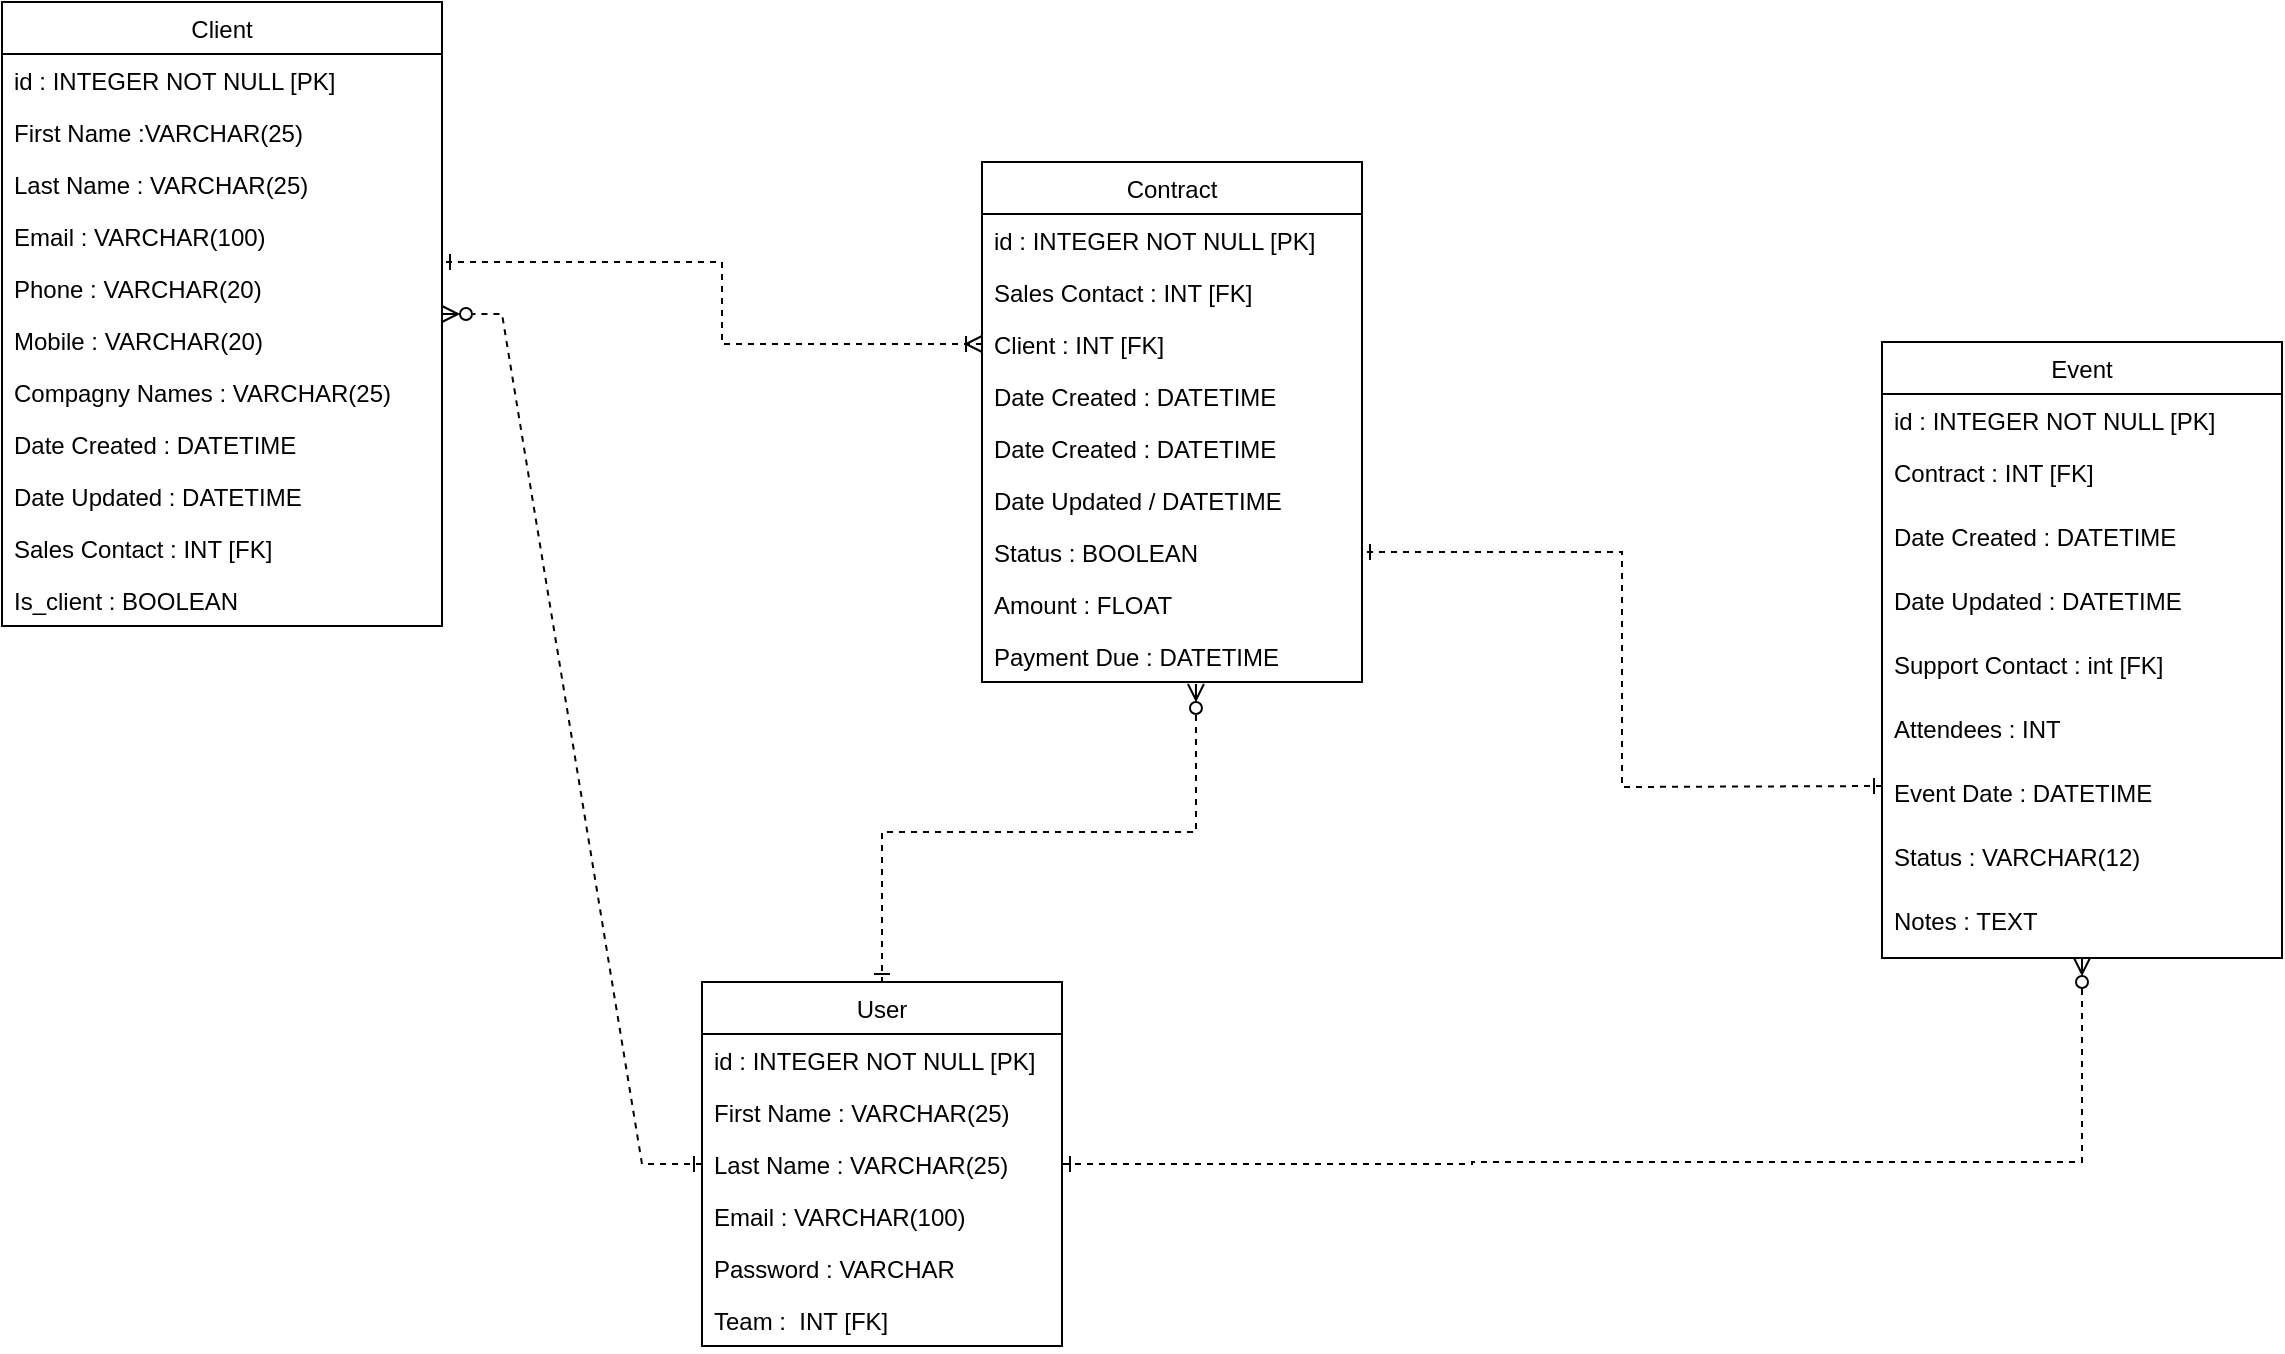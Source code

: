 <mxfile version="20.5.0" type="github">
  <diagram name="Page-1" id="e7e014a7-5840-1c2e-5031-d8a46d1fe8dd">
    <mxGraphModel dx="1422" dy="780" grid="1" gridSize="10" guides="1" tooltips="1" connect="1" arrows="1" fold="1" page="1" pageScale="1" pageWidth="1169" pageHeight="826" background="none" math="0" shadow="0">
      <root>
        <mxCell id="0" />
        <mxCell id="1" parent="0" />
        <mxCell id="leMjUKnySByvs7emmT05-11" style="edgeStyle=orthogonalEdgeStyle;rounded=0;orthogonalLoop=1;jettySize=auto;html=1;entryX=1;entryY=0.5;entryDx=0;entryDy=0;startArrow=ERzeroToMany;startFill=0;endArrow=ERone;endFill=0;dashed=1;" parent="1" source="pzetBezUOaXZdso2DsOu-49" target="pzetBezUOaXZdso2DsOu-85" edge="1">
          <mxGeometry relative="1" as="geometry">
            <Array as="points">
              <mxPoint x="1340" y="690" />
              <mxPoint x="1035" y="690" />
              <mxPoint x="1035" y="691" />
            </Array>
          </mxGeometry>
        </mxCell>
        <mxCell id="pzetBezUOaXZdso2DsOu-49" value="Event" style="swimlane;fontStyle=0;childLayout=stackLayout;horizontal=1;startSize=26;fillColor=none;horizontalStack=0;resizeParent=1;resizeParentMax=0;resizeLast=0;collapsible=1;marginBottom=0;direction=east;" parent="1" vertex="1">
          <mxGeometry x="1240" y="280" width="200" height="308" as="geometry">
            <mxRectangle x="410" y="230" width="80" height="30" as="alternateBounds" />
          </mxGeometry>
        </mxCell>
        <mxCell id="pzetBezUOaXZdso2DsOu-50" value="id : INTEGER NOT NULL [PK]" style="text;strokeColor=none;fillColor=none;align=left;verticalAlign=top;spacingLeft=4;spacingRight=4;overflow=hidden;rotatable=0;points=[[0,0.5],[1,0.5]];portConstraint=eastwest;" parent="pzetBezUOaXZdso2DsOu-49" vertex="1">
          <mxGeometry y="26" width="200" height="26" as="geometry" />
        </mxCell>
        <mxCell id="leMjUKnySByvs7emmT05-4" value="Contract : INT [FK]" style="text;strokeColor=none;fillColor=none;align=left;verticalAlign=top;spacingLeft=4;spacingRight=4;overflow=hidden;rotatable=0;points=[[0,0.5],[1,0.5]];portConstraint=eastwest;" parent="pzetBezUOaXZdso2DsOu-49" vertex="1">
          <mxGeometry y="52" width="200" height="32" as="geometry" />
        </mxCell>
        <mxCell id="pzetBezUOaXZdso2DsOu-59" value="Date Created : DATETIME" style="text;strokeColor=none;fillColor=none;align=left;verticalAlign=top;spacingLeft=4;spacingRight=4;overflow=hidden;rotatable=0;points=[[0,0.5],[1,0.5]];portConstraint=eastwest;" parent="pzetBezUOaXZdso2DsOu-49" vertex="1">
          <mxGeometry y="84" width="200" height="32" as="geometry" />
        </mxCell>
        <mxCell id="pzetBezUOaXZdso2DsOu-55" value="Date Updated : DATETIME" style="text;strokeColor=none;fillColor=none;align=left;verticalAlign=top;spacingLeft=4;spacingRight=4;overflow=hidden;rotatable=0;points=[[0,0.5],[1,0.5]];portConstraint=eastwest;" parent="pzetBezUOaXZdso2DsOu-49" vertex="1">
          <mxGeometry y="116" width="200" height="32" as="geometry" />
        </mxCell>
        <mxCell id="pzetBezUOaXZdso2DsOu-57" value="Support Contact : int [FK]" style="text;strokeColor=none;fillColor=none;align=left;verticalAlign=top;spacingLeft=4;spacingRight=4;overflow=hidden;rotatable=0;points=[[0,0.5],[1,0.5]];portConstraint=eastwest;" parent="pzetBezUOaXZdso2DsOu-49" vertex="1">
          <mxGeometry y="148" width="200" height="32" as="geometry" />
        </mxCell>
        <mxCell id="pzetBezUOaXZdso2DsOu-60" value="Attendees : INT" style="text;strokeColor=none;fillColor=none;align=left;verticalAlign=top;spacingLeft=4;spacingRight=4;overflow=hidden;rotatable=0;points=[[0,0.5],[1,0.5]];portConstraint=eastwest;" parent="pzetBezUOaXZdso2DsOu-49" vertex="1">
          <mxGeometry y="180" width="200" height="32" as="geometry" />
        </mxCell>
        <mxCell id="pzetBezUOaXZdso2DsOu-63" value="Event Date : DATETIME" style="text;strokeColor=none;fillColor=none;align=left;verticalAlign=top;spacingLeft=4;spacingRight=4;overflow=hidden;rotatable=0;points=[[0,0.5],[1,0.5]];portConstraint=eastwest;" parent="pzetBezUOaXZdso2DsOu-49" vertex="1">
          <mxGeometry y="212" width="200" height="32" as="geometry" />
        </mxCell>
        <mxCell id="oCJdJtAYjQorkhKpH7e3-1" value="Status : VARCHAR(12)" style="text;strokeColor=none;fillColor=none;align=left;verticalAlign=top;spacingLeft=4;spacingRight=4;overflow=hidden;rotatable=0;points=[[0,0.5],[1,0.5]];portConstraint=eastwest;" vertex="1" parent="pzetBezUOaXZdso2DsOu-49">
          <mxGeometry y="244" width="200" height="32" as="geometry" />
        </mxCell>
        <mxCell id="pzetBezUOaXZdso2DsOu-62" value="Notes : TEXT" style="text;strokeColor=none;fillColor=none;align=left;verticalAlign=top;spacingLeft=4;spacingRight=4;overflow=hidden;rotatable=0;points=[[0,0.5],[1,0.5]];portConstraint=eastwest;" parent="pzetBezUOaXZdso2DsOu-49" vertex="1">
          <mxGeometry y="276" width="200" height="32" as="geometry" />
        </mxCell>
        <mxCell id="pzetBezUOaXZdso2DsOu-64" value="Client" style="swimlane;fontStyle=0;childLayout=stackLayout;horizontal=1;startSize=26;fillColor=none;horizontalStack=0;resizeParent=1;resizeParentMax=0;resizeLast=0;collapsible=1;marginBottom=0;" parent="1" vertex="1">
          <mxGeometry x="300" y="110" width="220" height="312" as="geometry" />
        </mxCell>
        <mxCell id="pzetBezUOaXZdso2DsOu-65" value="id : INTEGER NOT NULL [PK]" style="text;strokeColor=none;fillColor=none;align=left;verticalAlign=top;spacingLeft=4;spacingRight=4;overflow=hidden;rotatable=0;points=[[0,0.5],[1,0.5]];portConstraint=eastwest;" parent="pzetBezUOaXZdso2DsOu-64" vertex="1">
          <mxGeometry y="26" width="220" height="26" as="geometry" />
        </mxCell>
        <mxCell id="pzetBezUOaXZdso2DsOu-66" value="First Name :VARCHAR(25) " style="text;strokeColor=none;fillColor=none;align=left;verticalAlign=top;spacingLeft=4;spacingRight=4;overflow=hidden;rotatable=0;points=[[0,0.5],[1,0.5]];portConstraint=eastwest;" parent="pzetBezUOaXZdso2DsOu-64" vertex="1">
          <mxGeometry y="52" width="220" height="26" as="geometry" />
        </mxCell>
        <mxCell id="pzetBezUOaXZdso2DsOu-67" value="Last Name : VARCHAR(25)" style="text;strokeColor=none;fillColor=none;align=left;verticalAlign=top;spacingLeft=4;spacingRight=4;overflow=hidden;rotatable=0;points=[[0,0.5],[1,0.5]];portConstraint=eastwest;" parent="pzetBezUOaXZdso2DsOu-64" vertex="1">
          <mxGeometry y="78" width="220" height="26" as="geometry" />
        </mxCell>
        <mxCell id="pzetBezUOaXZdso2DsOu-68" value="Email : VARCHAR(100)" style="text;strokeColor=none;fillColor=none;align=left;verticalAlign=top;spacingLeft=4;spacingRight=4;overflow=hidden;rotatable=0;points=[[0,0.5],[1,0.5]];portConstraint=eastwest;" parent="pzetBezUOaXZdso2DsOu-64" vertex="1">
          <mxGeometry y="104" width="220" height="26" as="geometry" />
        </mxCell>
        <mxCell id="pzetBezUOaXZdso2DsOu-69" value="Phone : VARCHAR(20)" style="text;strokeColor=none;fillColor=none;align=left;verticalAlign=top;spacingLeft=4;spacingRight=4;overflow=hidden;rotatable=0;points=[[0,0.5],[1,0.5]];portConstraint=eastwest;" parent="pzetBezUOaXZdso2DsOu-64" vertex="1">
          <mxGeometry y="130" width="220" height="26" as="geometry" />
        </mxCell>
        <mxCell id="pzetBezUOaXZdso2DsOu-70" value="Mobile : VARCHAR(20)" style="text;strokeColor=none;fillColor=none;align=left;verticalAlign=top;spacingLeft=4;spacingRight=4;overflow=hidden;rotatable=0;points=[[0,0.5],[1,0.5]];portConstraint=eastwest;" parent="pzetBezUOaXZdso2DsOu-64" vertex="1">
          <mxGeometry y="156" width="220" height="26" as="geometry" />
        </mxCell>
        <mxCell id="pzetBezUOaXZdso2DsOu-71" value="Compagny Names : VARCHAR(25)" style="text;strokeColor=none;fillColor=none;align=left;verticalAlign=top;spacingLeft=4;spacingRight=4;overflow=hidden;rotatable=0;points=[[0,0.5],[1,0.5]];portConstraint=eastwest;" parent="pzetBezUOaXZdso2DsOu-64" vertex="1">
          <mxGeometry y="182" width="220" height="26" as="geometry" />
        </mxCell>
        <mxCell id="pzetBezUOaXZdso2DsOu-73" value="Date Created : DATETIME" style="text;strokeColor=none;fillColor=none;align=left;verticalAlign=top;spacingLeft=4;spacingRight=4;overflow=hidden;rotatable=0;points=[[0,0.5],[1,0.5]];portConstraint=eastwest;" parent="pzetBezUOaXZdso2DsOu-64" vertex="1">
          <mxGeometry y="208" width="220" height="26" as="geometry" />
        </mxCell>
        <mxCell id="pzetBezUOaXZdso2DsOu-74" value="Date Updated : DATETIME" style="text;strokeColor=none;fillColor=none;align=left;verticalAlign=top;spacingLeft=4;spacingRight=4;overflow=hidden;rotatable=0;points=[[0,0.5],[1,0.5]];portConstraint=eastwest;" parent="pzetBezUOaXZdso2DsOu-64" vertex="1">
          <mxGeometry y="234" width="220" height="26" as="geometry" />
        </mxCell>
        <mxCell id="leMjUKnySByvs7emmT05-3" value="Sales Contact : INT [FK]" style="text;strokeColor=none;fillColor=none;align=left;verticalAlign=top;spacingLeft=4;spacingRight=4;overflow=hidden;rotatable=0;points=[[0,0.5],[1,0.5]];portConstraint=eastwest;" parent="pzetBezUOaXZdso2DsOu-64" vertex="1">
          <mxGeometry y="260" width="220" height="26" as="geometry" />
        </mxCell>
        <mxCell id="pzetBezUOaXZdso2DsOu-75" value="Is_client : BOOLEAN " style="text;strokeColor=none;fillColor=none;align=left;verticalAlign=top;spacingLeft=4;spacingRight=4;overflow=hidden;rotatable=0;points=[[0,0.5],[1,0.5]];portConstraint=eastwest;" parent="pzetBezUOaXZdso2DsOu-64" vertex="1">
          <mxGeometry y="286" width="220" height="26" as="geometry" />
        </mxCell>
        <mxCell id="pzetBezUOaXZdso2DsOu-76" value="Contract" style="swimlane;fontStyle=0;childLayout=stackLayout;horizontal=1;startSize=26;fillColor=none;horizontalStack=0;resizeParent=1;resizeParentMax=0;resizeLast=0;collapsible=1;marginBottom=0;" parent="1" vertex="1">
          <mxGeometry x="790" y="190" width="190" height="260" as="geometry" />
        </mxCell>
        <mxCell id="pzetBezUOaXZdso2DsOu-77" value="id : INTEGER NOT NULL [PK]" style="text;strokeColor=none;fillColor=none;align=left;verticalAlign=top;spacingLeft=4;spacingRight=4;overflow=hidden;rotatable=0;points=[[0,0.5],[1,0.5]];portConstraint=eastwest;" parent="pzetBezUOaXZdso2DsOu-76" vertex="1">
          <mxGeometry y="26" width="190" height="26" as="geometry" />
        </mxCell>
        <mxCell id="pzetBezUOaXZdso2DsOu-78" value="Sales Contact : INT [FK]" style="text;strokeColor=none;fillColor=none;align=left;verticalAlign=top;spacingLeft=4;spacingRight=4;overflow=hidden;rotatable=0;points=[[0,0.5],[1,0.5]];portConstraint=eastwest;" parent="pzetBezUOaXZdso2DsOu-76" vertex="1">
          <mxGeometry y="52" width="190" height="26" as="geometry" />
        </mxCell>
        <mxCell id="pzetBezUOaXZdso2DsOu-79" value="Client : INT [FK]" style="text;strokeColor=none;fillColor=none;align=left;verticalAlign=top;spacingLeft=4;spacingRight=4;overflow=hidden;rotatable=0;points=[[0,0.5],[1,0.5]];portConstraint=eastwest;" parent="pzetBezUOaXZdso2DsOu-76" vertex="1">
          <mxGeometry y="78" width="190" height="26" as="geometry" />
        </mxCell>
        <mxCell id="pzetBezUOaXZdso2DsOu-83" value="Date Created : DATETIME" style="text;strokeColor=none;fillColor=none;align=left;verticalAlign=top;spacingLeft=4;spacingRight=4;overflow=hidden;rotatable=0;points=[[0,0.5],[1,0.5]];portConstraint=eastwest;" parent="pzetBezUOaXZdso2DsOu-76" vertex="1">
          <mxGeometry y="104" width="190" height="26" as="geometry" />
        </mxCell>
        <mxCell id="leMjUKnySByvs7emmT05-9" value="Date Created : DATETIME" style="text;strokeColor=none;fillColor=none;align=left;verticalAlign=top;spacingLeft=4;spacingRight=4;overflow=hidden;rotatable=0;points=[[0,0.5],[1,0.5]];portConstraint=eastwest;" parent="pzetBezUOaXZdso2DsOu-76" vertex="1">
          <mxGeometry y="130" width="190" height="26" as="geometry" />
        </mxCell>
        <mxCell id="pzetBezUOaXZdso2DsOu-82" value="Date Updated / DATETIME" style="text;strokeColor=none;fillColor=none;align=left;verticalAlign=top;spacingLeft=4;spacingRight=4;overflow=hidden;rotatable=0;points=[[0,0.5],[1,0.5]];portConstraint=eastwest;" parent="pzetBezUOaXZdso2DsOu-76" vertex="1">
          <mxGeometry y="156" width="190" height="26" as="geometry" />
        </mxCell>
        <mxCell id="pzetBezUOaXZdso2DsOu-81" value="Status : BOOLEAN" style="text;strokeColor=none;fillColor=none;align=left;verticalAlign=top;spacingLeft=4;spacingRight=4;overflow=hidden;rotatable=0;points=[[0,0.5],[1,0.5]];portConstraint=eastwest;" parent="pzetBezUOaXZdso2DsOu-76" vertex="1">
          <mxGeometry y="182" width="190" height="26" as="geometry" />
        </mxCell>
        <mxCell id="pzetBezUOaXZdso2DsOu-80" value="Amount : FLOAT" style="text;strokeColor=none;fillColor=none;align=left;verticalAlign=top;spacingLeft=4;spacingRight=4;overflow=hidden;rotatable=0;points=[[0,0.5],[1,0.5]];portConstraint=eastwest;" parent="pzetBezUOaXZdso2DsOu-76" vertex="1">
          <mxGeometry y="208" width="190" height="26" as="geometry" />
        </mxCell>
        <mxCell id="pzetBezUOaXZdso2DsOu-84" value="Payment Due : DATETIME" style="text;strokeColor=none;fillColor=none;align=left;verticalAlign=top;spacingLeft=4;spacingRight=4;overflow=hidden;rotatable=0;points=[[0,0.5],[1,0.5]];portConstraint=eastwest;" parent="pzetBezUOaXZdso2DsOu-76" vertex="1">
          <mxGeometry y="234" width="190" height="26" as="geometry" />
        </mxCell>
        <mxCell id="pzetBezUOaXZdso2DsOu-85" value="User" style="swimlane;fontStyle=0;childLayout=stackLayout;horizontal=1;startSize=26;fillColor=none;horizontalStack=0;resizeParent=1;resizeParentMax=0;resizeLast=0;collapsible=1;marginBottom=0;" parent="1" vertex="1">
          <mxGeometry x="650" y="600" width="180" height="182" as="geometry" />
        </mxCell>
        <mxCell id="pzetBezUOaXZdso2DsOu-87" value="id : INTEGER NOT NULL [PK]" style="text;strokeColor=none;fillColor=none;align=left;verticalAlign=top;spacingLeft=4;spacingRight=4;overflow=hidden;rotatable=0;points=[[0,0.5],[1,0.5]];portConstraint=eastwest;" parent="pzetBezUOaXZdso2DsOu-85" vertex="1">
          <mxGeometry y="26" width="180" height="26" as="geometry" />
        </mxCell>
        <mxCell id="pzetBezUOaXZdso2DsOu-88" value="First Name : VARCHAR(25)" style="text;strokeColor=none;fillColor=none;align=left;verticalAlign=top;spacingLeft=4;spacingRight=4;overflow=hidden;rotatable=0;points=[[0,0.5],[1,0.5]];portConstraint=eastwest;" parent="pzetBezUOaXZdso2DsOu-85" vertex="1">
          <mxGeometry y="52" width="180" height="26" as="geometry" />
        </mxCell>
        <mxCell id="pzetBezUOaXZdso2DsOu-89" value="Last Name : VARCHAR(25)" style="text;strokeColor=none;fillColor=none;align=left;verticalAlign=top;spacingLeft=4;spacingRight=4;overflow=hidden;rotatable=0;points=[[0,0.5],[1,0.5]];portConstraint=eastwest;" parent="pzetBezUOaXZdso2DsOu-85" vertex="1">
          <mxGeometry y="78" width="180" height="26" as="geometry" />
        </mxCell>
        <mxCell id="pzetBezUOaXZdso2DsOu-90" value="Email : VARCHAR(100)" style="text;strokeColor=none;fillColor=none;align=left;verticalAlign=top;spacingLeft=4;spacingRight=4;overflow=hidden;rotatable=0;points=[[0,0.5],[1,0.5]];portConstraint=eastwest;" parent="pzetBezUOaXZdso2DsOu-85" vertex="1">
          <mxGeometry y="104" width="180" height="26" as="geometry" />
        </mxCell>
        <mxCell id="pzetBezUOaXZdso2DsOu-91" value="Password : VARCHAR" style="text;strokeColor=none;fillColor=none;align=left;verticalAlign=top;spacingLeft=4;spacingRight=4;overflow=hidden;rotatable=0;points=[[0,0.5],[1,0.5]];portConstraint=eastwest;" parent="pzetBezUOaXZdso2DsOu-85" vertex="1">
          <mxGeometry y="130" width="180" height="26" as="geometry" />
        </mxCell>
        <mxCell id="pzetBezUOaXZdso2DsOu-92" value="Team :  INT [FK]" style="text;strokeColor=none;fillColor=none;align=left;verticalAlign=top;spacingLeft=4;spacingRight=4;overflow=hidden;rotatable=0;points=[[0,0.5],[1,0.5]];portConstraint=eastwest;" parent="pzetBezUOaXZdso2DsOu-85" vertex="1">
          <mxGeometry y="156" width="180" height="26" as="geometry" />
        </mxCell>
        <mxCell id="K2jH9DKJ4ZDeipbv0IoA-1" style="edgeStyle=orthogonalEdgeStyle;rounded=0;orthogonalLoop=1;jettySize=auto;html=1;exitX=0;exitY=0.5;exitDx=0;exitDy=0;dashed=1;startArrow=ERoneToMany;startFill=0;endArrow=ERone;endFill=0;" parent="1" source="pzetBezUOaXZdso2DsOu-79" target="pzetBezUOaXZdso2DsOu-69" edge="1">
          <mxGeometry relative="1" as="geometry">
            <Array as="points">
              <mxPoint x="660" y="281" />
              <mxPoint x="660" y="240" />
            </Array>
          </mxGeometry>
        </mxCell>
        <mxCell id="K2jH9DKJ4ZDeipbv0IoA-2" style="edgeStyle=orthogonalEdgeStyle;rounded=0;orthogonalLoop=1;jettySize=auto;html=1;exitX=0;exitY=0.5;exitDx=0;exitDy=0;entryX=1;entryY=0.75;entryDx=0;entryDy=0;dashed=1;startArrow=ERone;startFill=0;endArrow=ERone;endFill=0;" parent="1" target="pzetBezUOaXZdso2DsOu-76" edge="1">
          <mxGeometry relative="1" as="geometry">
            <mxPoint x="1240" y="502" as="sourcePoint" />
          </mxGeometry>
        </mxCell>
        <mxCell id="leMjUKnySByvs7emmT05-2" value="" style="edgeStyle=entityRelationEdgeStyle;fontSize=12;html=1;endArrow=ERzeroToMany;endFill=0;startArrow=ERone;rounded=0;startFill=0;dashed=1;" parent="1" source="pzetBezUOaXZdso2DsOu-85" target="pzetBezUOaXZdso2DsOu-64" edge="1">
          <mxGeometry width="100" height="100" relative="1" as="geometry">
            <mxPoint x="310" y="524" as="sourcePoint" />
            <mxPoint x="290" y="380" as="targetPoint" />
          </mxGeometry>
        </mxCell>
        <mxCell id="tiN31smQx-eMYSIijShh-1" style="edgeStyle=orthogonalEdgeStyle;rounded=0;orthogonalLoop=1;jettySize=auto;html=1;startArrow=ERzeroToMany;startFill=0;endArrow=ERone;endFill=0;dashed=1;exitX=0.563;exitY=1.038;exitDx=0;exitDy=0;exitPerimeter=0;" parent="1" source="pzetBezUOaXZdso2DsOu-84" target="pzetBezUOaXZdso2DsOu-85" edge="1">
          <mxGeometry relative="1" as="geometry">
            <mxPoint x="990" y="530" as="sourcePoint" />
            <mxPoint x="720" y="520" as="targetPoint" />
          </mxGeometry>
        </mxCell>
      </root>
    </mxGraphModel>
  </diagram>
</mxfile>
